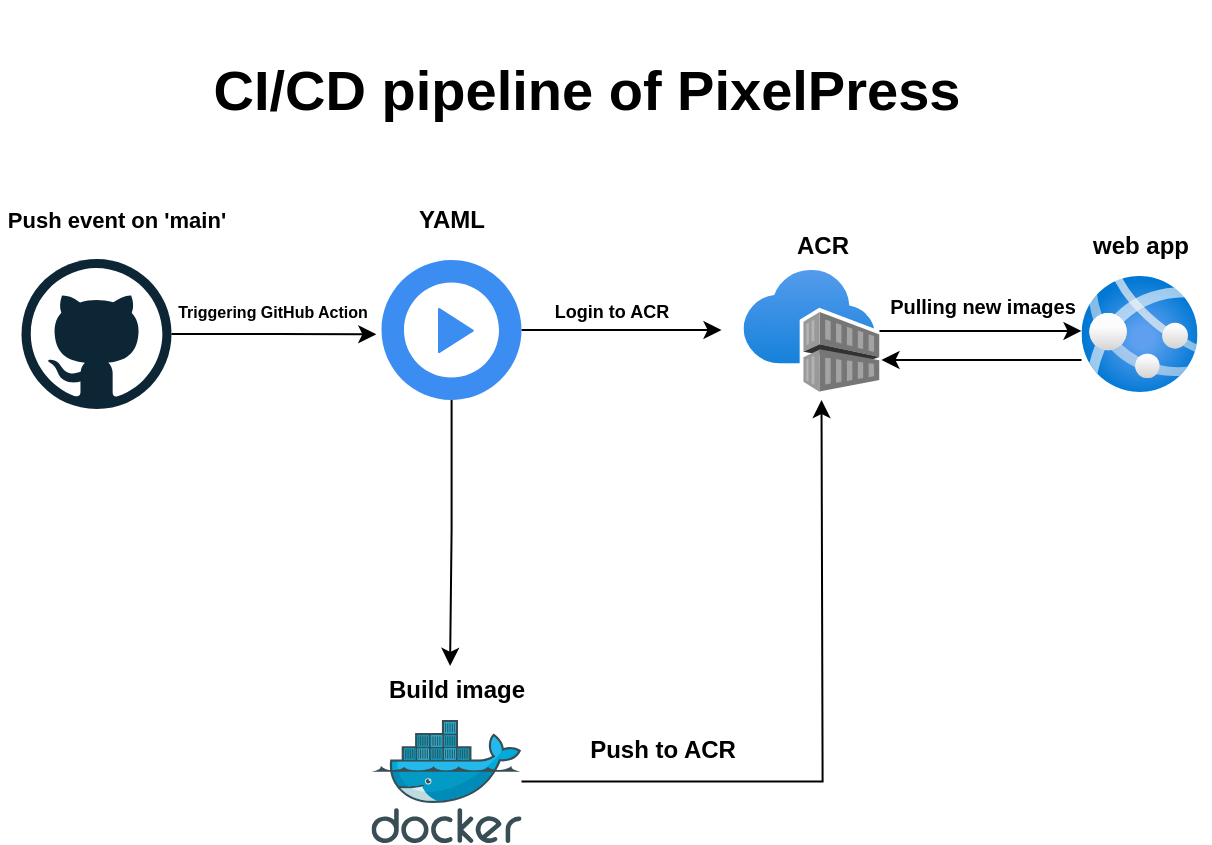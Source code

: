 <mxfile version="24.7.17">
  <diagram name="Page-1" id="DOcl2mCSUGVE-XJjk2ld">
    <mxGraphModel dx="1589" dy="935" grid="1" gridSize="10" guides="1" tooltips="1" connect="1" arrows="1" fold="1" page="1" pageScale="1" pageWidth="850" pageHeight="1100" math="0" shadow="0">
      <root>
        <mxCell id="0" />
        <mxCell id="1" parent="0" />
        <mxCell id="bs4mkbnuTh2UYss63mAq-1" value="" style="dashed=0;outlineConnect=0;html=1;align=center;labelPosition=center;verticalLabelPosition=bottom;verticalAlign=top;shape=mxgraph.weblogos.github" vertex="1" parent="1">
          <mxGeometry x="133.75" y="468.5" width="75" height="75" as="geometry" />
        </mxCell>
        <mxCell id="bs4mkbnuTh2UYss63mAq-2" value="&lt;font style=&quot;font-size: 11px;&quot;&gt;P&lt;/font&gt;&lt;span style=&quot;font-size: 11px; background-color: initial;&quot;&gt;ush event on &#39;&lt;/span&gt;&lt;span style=&quot;font-size: 11px; background-color: initial;&quot;&gt;main&#39;&lt;/span&gt;" style="text;html=1;align=center;verticalAlign=middle;whiteSpace=wrap;rounded=0;fontStyle=1" vertex="1" parent="1">
          <mxGeometry x="123" y="439" width="116.5" height="20" as="geometry" />
        </mxCell>
        <mxCell id="bs4mkbnuTh2UYss63mAq-10" value="" style="edgeStyle=orthogonalEdgeStyle;rounded=0;orthogonalLoop=1;jettySize=auto;html=1;" edge="1" parent="1" source="bs4mkbnuTh2UYss63mAq-3">
          <mxGeometry relative="1" as="geometry">
            <mxPoint x="483.75" y="504.034" as="targetPoint" />
          </mxGeometry>
        </mxCell>
        <mxCell id="bs4mkbnuTh2UYss63mAq-3" value="" style="sketch=0;html=1;aspect=fixed;strokeColor=none;shadow=0;fillColor=#3B8DF1;verticalAlign=top;labelPosition=center;verticalLabelPosition=bottom;shape=mxgraph.gcp2.play_start" vertex="1" parent="1">
          <mxGeometry x="313.75" y="469" width="70" height="70" as="geometry" />
        </mxCell>
        <mxCell id="bs4mkbnuTh2UYss63mAq-4" style="edgeStyle=orthogonalEdgeStyle;rounded=0;orthogonalLoop=1;jettySize=auto;html=1;entryX=-0.037;entryY=0.531;entryDx=0;entryDy=0;entryPerimeter=0;" edge="1" parent="1" source="bs4mkbnuTh2UYss63mAq-1" target="bs4mkbnuTh2UYss63mAq-3">
          <mxGeometry relative="1" as="geometry" />
        </mxCell>
        <mxCell id="bs4mkbnuTh2UYss63mAq-5" value="&lt;font style=&quot;font-size: 8px;&quot;&gt;Triggering GitHub Action&lt;/font&gt;" style="text;html=1;align=center;verticalAlign=middle;whiteSpace=wrap;rounded=0;fontStyle=1" vertex="1" parent="1">
          <mxGeometry x="206.75" y="479" width="105" height="30" as="geometry" />
        </mxCell>
        <mxCell id="bs4mkbnuTh2UYss63mAq-6" value="YAML" style="text;html=1;align=center;verticalAlign=middle;whiteSpace=wrap;rounded=0;fontStyle=1" vertex="1" parent="1">
          <mxGeometry x="318.75" y="434" width="60" height="30" as="geometry" />
        </mxCell>
        <mxCell id="bs4mkbnuTh2UYss63mAq-11" value="&lt;font face=&quot;Georgia&quot; size=&quot;1&quot; color=&quot;#ffffff&quot;&gt;&lt;b style=&quot;font-size: 15px;&quot;&gt;Azure&lt;/b&gt;&lt;/font&gt;" style="text;html=1;align=center;verticalAlign=middle;whiteSpace=wrap;rounded=0;" vertex="1" parent="1">
          <mxGeometry x="502.54" y="492" width="60" height="30" as="geometry" />
        </mxCell>
        <mxCell id="bs4mkbnuTh2UYss63mAq-12" value="&lt;font style=&quot;font-size: 9px;&quot;&gt;Login to ACR&lt;/font&gt;" style="text;html=1;align=center;verticalAlign=middle;whiteSpace=wrap;rounded=0;fontStyle=1" vertex="1" parent="1">
          <mxGeometry x="393.75" y="479" width="70" height="30" as="geometry" />
        </mxCell>
        <mxCell id="bs4mkbnuTh2UYss63mAq-25" style="edgeStyle=orthogonalEdgeStyle;rounded=0;orthogonalLoop=1;jettySize=auto;html=1;" edge="1" parent="1" source="bs4mkbnuTh2UYss63mAq-13">
          <mxGeometry relative="1" as="geometry">
            <mxPoint x="533.75" y="539" as="targetPoint" />
          </mxGeometry>
        </mxCell>
        <mxCell id="bs4mkbnuTh2UYss63mAq-13" value="" style="image;sketch=0;aspect=fixed;html=1;points=[];align=center;fontSize=12;image=img/lib/mscae/Docker.svg;" vertex="1" parent="1">
          <mxGeometry x="308.75" y="699" width="75" height="61.5" as="geometry" />
        </mxCell>
        <mxCell id="bs4mkbnuTh2UYss63mAq-14" value="Build image" style="text;html=1;align=center;verticalAlign=middle;whiteSpace=wrap;rounded=0;fontStyle=1" vertex="1" parent="1">
          <mxGeometry x="313.75" y="669" width="75" height="30" as="geometry" />
        </mxCell>
        <mxCell id="bs4mkbnuTh2UYss63mAq-24" style="edgeStyle=orthogonalEdgeStyle;rounded=0;orthogonalLoop=1;jettySize=auto;html=1;entryX=0.457;entryY=0.098;entryDx=0;entryDy=0;entryPerimeter=0;" edge="1" parent="1" source="bs4mkbnuTh2UYss63mAq-3" target="bs4mkbnuTh2UYss63mAq-14">
          <mxGeometry relative="1" as="geometry" />
        </mxCell>
        <mxCell id="bs4mkbnuTh2UYss63mAq-26" value="Push to ACR" style="text;html=1;align=center;verticalAlign=middle;resizable=0;points=[];autosize=1;strokeColor=none;fillColor=none;fontStyle=1" vertex="1" parent="1">
          <mxGeometry x="408.75" y="699" width="90" height="30" as="geometry" />
        </mxCell>
        <mxCell id="bs4mkbnuTh2UYss63mAq-34" style="edgeStyle=orthogonalEdgeStyle;rounded=0;orthogonalLoop=1;jettySize=auto;html=1;" edge="1" parent="1">
          <mxGeometry relative="1" as="geometry">
            <mxPoint x="563.75" y="519" as="targetPoint" />
            <mxPoint x="663.75" y="519" as="sourcePoint" />
          </mxGeometry>
        </mxCell>
        <mxCell id="bs4mkbnuTh2UYss63mAq-27" value="" style="image;aspect=fixed;html=1;points=[];align=center;fontSize=12;image=img/lib/azure2/app_services/App_Services.svg;" vertex="1" parent="1">
          <mxGeometry x="663.75" y="477" width="58" height="58" as="geometry" />
        </mxCell>
        <mxCell id="bs4mkbnuTh2UYss63mAq-28" value="" style="image;aspect=fixed;html=1;points=[];align=center;fontSize=12;image=img/lib/azure2/containers/Container_Registries.svg;" vertex="1" parent="1">
          <mxGeometry x="494.75" y="474" width="68" height="61" as="geometry" />
        </mxCell>
        <mxCell id="bs4mkbnuTh2UYss63mAq-29" value="&lt;b&gt;ACR&lt;/b&gt;" style="text;html=1;align=center;verticalAlign=middle;resizable=0;points=[];autosize=1;strokeColor=none;fillColor=none;" vertex="1" parent="1">
          <mxGeometry x="508.75" y="447" width="50" height="30" as="geometry" />
        </mxCell>
        <mxCell id="bs4mkbnuTh2UYss63mAq-30" value="&lt;b&gt;web app&lt;/b&gt;" style="text;html=1;align=center;verticalAlign=middle;resizable=0;points=[];autosize=1;strokeColor=none;fillColor=none;" vertex="1" parent="1">
          <mxGeometry x="657.75" y="447" width="70" height="30" as="geometry" />
        </mxCell>
        <mxCell id="bs4mkbnuTh2UYss63mAq-35" style="edgeStyle=orthogonalEdgeStyle;rounded=0;orthogonalLoop=1;jettySize=auto;html=1;entryX=0;entryY=0.474;entryDx=0;entryDy=0;entryPerimeter=0;" edge="1" parent="1" source="bs4mkbnuTh2UYss63mAq-28" target="bs4mkbnuTh2UYss63mAq-27">
          <mxGeometry relative="1" as="geometry" />
        </mxCell>
        <mxCell id="bs4mkbnuTh2UYss63mAq-36" value="&lt;b&gt;&lt;font style=&quot;font-size: 10px;&quot;&gt;Pulling new images&lt;/font&gt;&lt;/b&gt;" style="text;html=1;align=center;verticalAlign=middle;resizable=0;points=[];autosize=1;strokeColor=none;fillColor=none;" vertex="1" parent="1">
          <mxGeometry x="553.75" y="477" width="120" height="30" as="geometry" />
        </mxCell>
        <mxCell id="bs4mkbnuTh2UYss63mAq-37" value="&lt;font size=&quot;1&quot; style=&quot;&quot;&gt;&lt;b style=&quot;font-size: 28px;&quot;&gt;CI/CD pipeline of PixelPress&lt;/b&gt;&lt;/font&gt;" style="text;html=1;align=center;verticalAlign=middle;whiteSpace=wrap;rounded=0;" vertex="1" parent="1">
          <mxGeometry x="193.75" y="339" width="445" height="90" as="geometry" />
        </mxCell>
      </root>
    </mxGraphModel>
  </diagram>
</mxfile>
